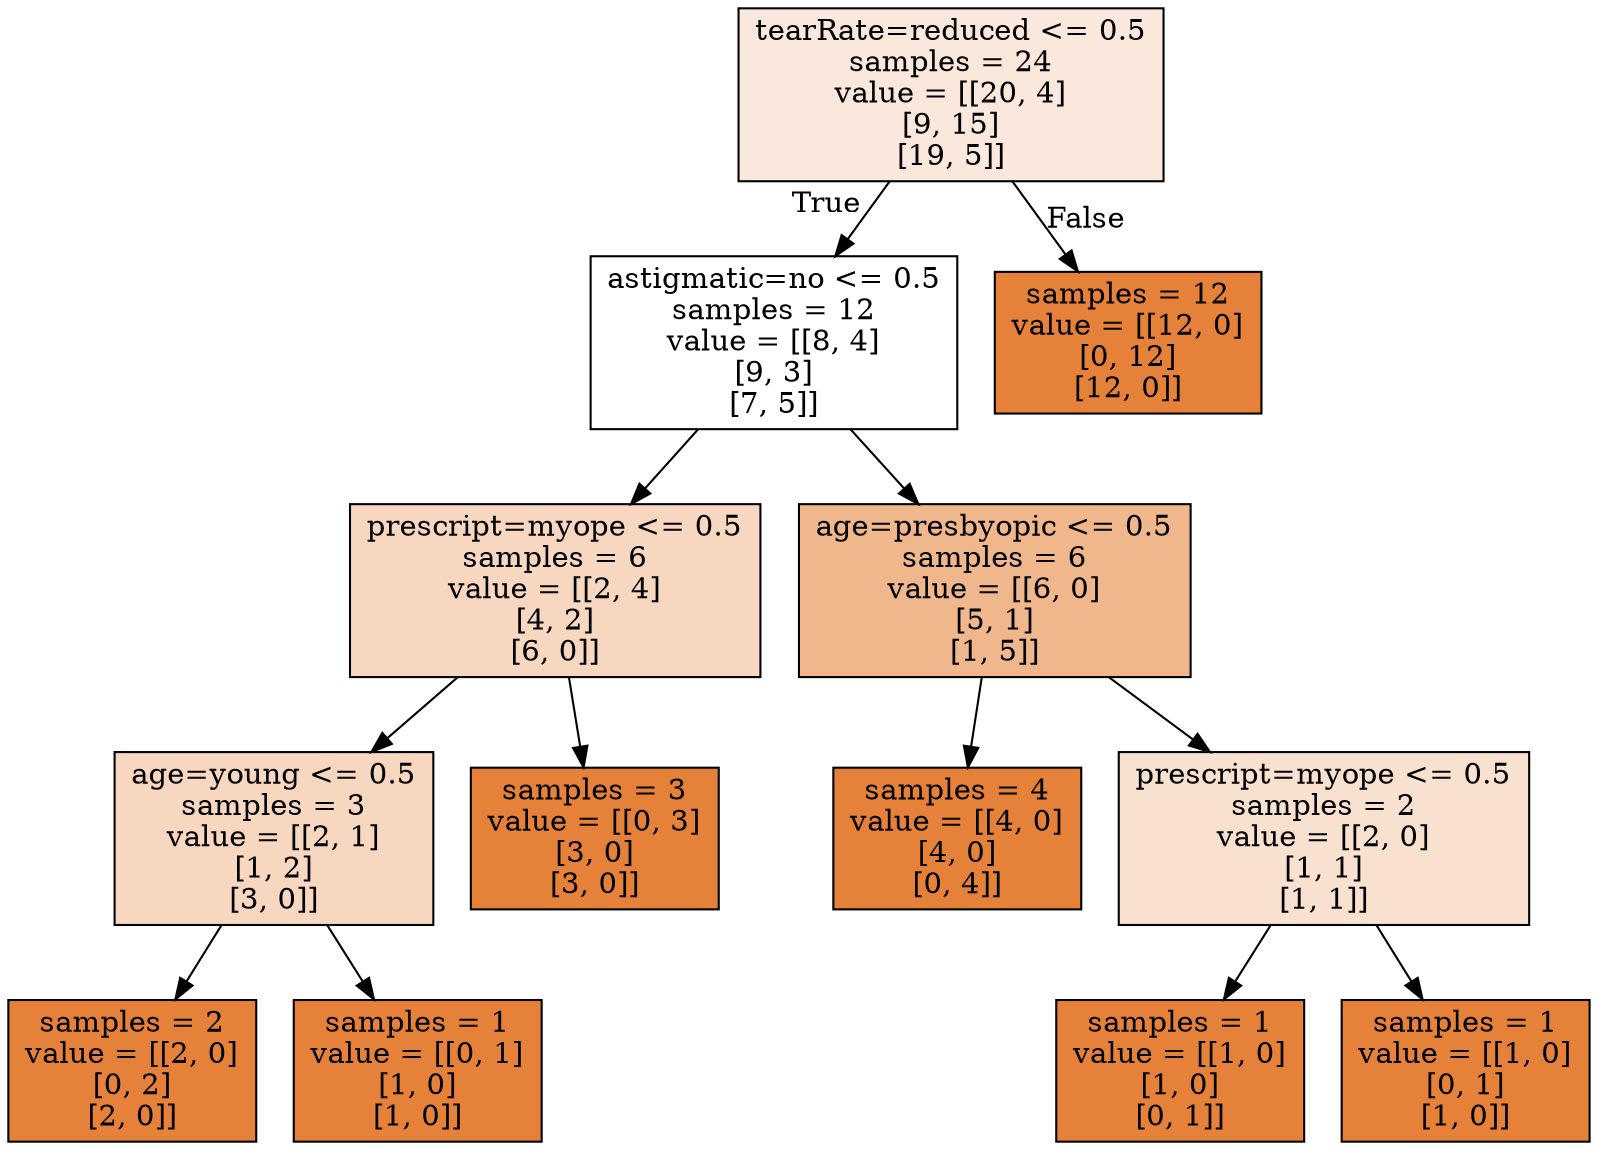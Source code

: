 digraph Tree {
node [shape=box, style="filled", color="black"] ;
0 [label="tearRate=reduced <= 0.5\nsamples = 24\nvalue = [[20, 4]\n[9, 15]\n[19, 5]]", fillcolor="#e581392d"] ;
1 [label="astigmatic=no <= 0.5\nsamples = 12\nvalue = [[8, 4]\n[9, 3]\n[7, 5]]", fillcolor="#e5813900"] ;
0 -> 1 [labeldistance=2.5, labelangle=45, headlabel="True"] ;
2 [label="prescript=myope <= 0.5\nsamples = 6\nvalue = [[2, 4]\n[4, 2]\n[6, 0]]", fillcolor="#e5813951"] ;
1 -> 2 ;
3 [label="age=young <= 0.5\nsamples = 3\nvalue = [[2, 1]\n[1, 2]\n[3, 0]]", fillcolor="#e5813951"] ;
2 -> 3 ;
4 [label="samples = 2\nvalue = [[2, 0]\n[0, 2]\n[2, 0]]", fillcolor="#e58139ff"] ;
3 -> 4 ;
5 [label="samples = 1\nvalue = [[0, 1]\n[1, 0]\n[1, 0]]", fillcolor="#e58139ff"] ;
3 -> 5 ;
6 [label="samples = 3\nvalue = [[0, 3]\n[3, 0]\n[3, 0]]", fillcolor="#e58139ff"] ;
2 -> 6 ;
7 [label="age=presbyopic <= 0.5\nsamples = 6\nvalue = [[6, 0]\n[5, 1]\n[1, 5]]", fillcolor="#e5813992"] ;
1 -> 7 ;
8 [label="samples = 4\nvalue = [[4, 0]\n[4, 0]\n[0, 4]]", fillcolor="#e58139ff"] ;
7 -> 8 ;
9 [label="prescript=myope <= 0.5\nsamples = 2\nvalue = [[2, 0]\n[1, 1]\n[1, 1]]", fillcolor="#e581393c"] ;
7 -> 9 ;
10 [label="samples = 1\nvalue = [[1, 0]\n[1, 0]\n[0, 1]]", fillcolor="#e58139ff"] ;
9 -> 10 ;
11 [label="samples = 1\nvalue = [[1, 0]\n[0, 1]\n[1, 0]]", fillcolor="#e58139ff"] ;
9 -> 11 ;
12 [label="samples = 12\nvalue = [[12, 0]\n[0, 12]\n[12, 0]]", fillcolor="#e58139ff"] ;
0 -> 12 [labeldistance=2.5, labelangle=-45, headlabel="False"] ;
}